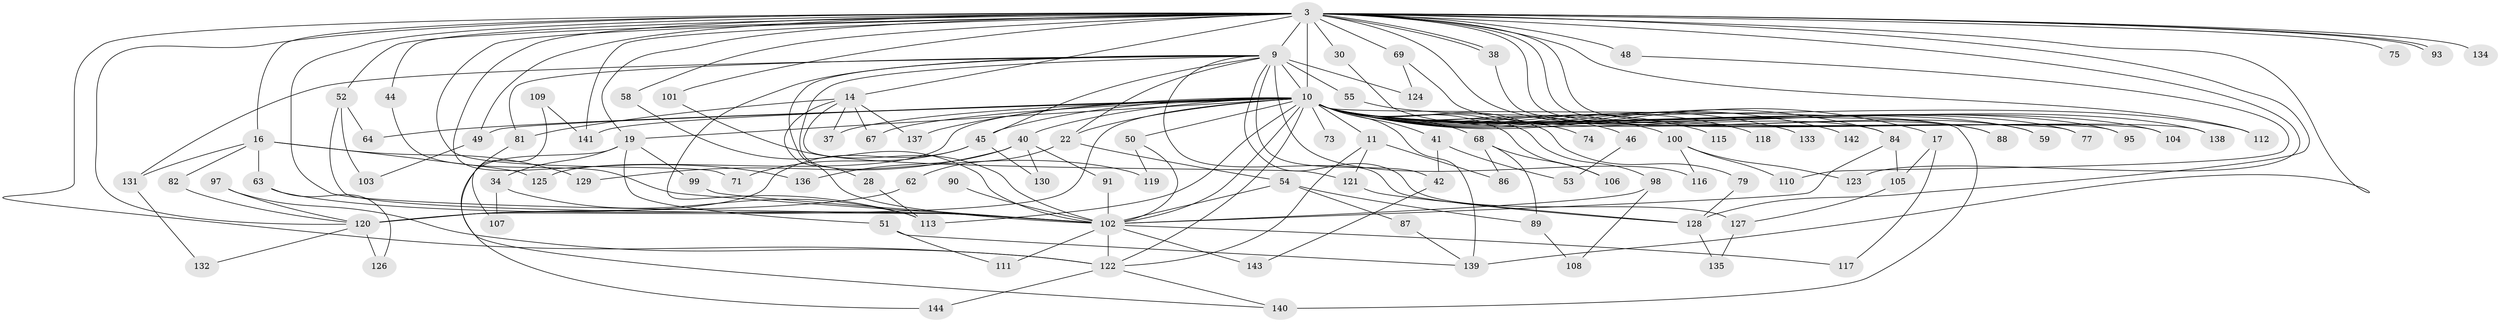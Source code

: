 // original degree distribution, {18: 0.013888888888888888, 27: 0.006944444444444444, 32: 0.006944444444444444, 20: 0.006944444444444444, 36: 0.006944444444444444, 23: 0.006944444444444444, 28: 0.006944444444444444, 14: 0.006944444444444444, 25: 0.006944444444444444, 5: 0.041666666666666664, 6: 0.020833333333333332, 4: 0.09027777777777778, 8: 0.013888888888888888, 7: 0.020833333333333332, 3: 0.2361111111111111, 2: 0.5069444444444444}
// Generated by graph-tools (version 1.1) at 2025/47/03/04/25 21:47:38]
// undirected, 100 vertices, 181 edges
graph export_dot {
graph [start="1"]
  node [color=gray90,style=filled];
  3 [super="+2"];
  9 [super="+1"];
  10 [super="+8+6"];
  11;
  14;
  16;
  17;
  19 [super="+12"];
  22;
  28;
  30;
  34;
  37;
  38;
  40 [super="+29"];
  41;
  42;
  44;
  45 [super="+36"];
  46;
  48 [super="+35"];
  49;
  50 [super="+23"];
  51;
  52;
  53;
  54;
  55;
  58;
  59;
  62;
  63;
  64;
  67;
  68 [super="+61"];
  69;
  71;
  73;
  74;
  75;
  77;
  79;
  81;
  82;
  84 [super="+56"];
  86;
  87;
  88;
  89;
  90;
  91;
  93;
  95;
  97;
  98;
  99;
  100 [super="+65+57"];
  101;
  102 [super="+7"];
  103;
  104;
  105;
  106;
  107;
  108;
  109;
  110;
  111;
  112;
  113 [super="+18+94"];
  115;
  116;
  117;
  118 [super="+72"];
  119;
  120 [super="+15+114+70"];
  121;
  122 [super="+27+96+76"];
  123;
  124;
  125;
  126;
  127;
  128 [super="+13"];
  129;
  130;
  131 [super="+78"];
  132;
  133;
  134;
  135;
  136;
  137;
  138;
  139 [super="+39"];
  140 [super="+92"];
  141 [super="+83"];
  142 [super="+66+21"];
  143;
  144;
  3 -- 9 [weight=4];
  3 -- 10 [weight=8];
  3 -- 14 [weight=2];
  3 -- 16 [weight=2];
  3 -- 30 [weight=2];
  3 -- 38;
  3 -- 38;
  3 -- 44;
  3 -- 58;
  3 -- 59;
  3 -- 69 [weight=2];
  3 -- 71;
  3 -- 75 [weight=2];
  3 -- 93;
  3 -- 93;
  3 -- 112;
  3 -- 123;
  3 -- 136;
  3 -- 138;
  3 -- 134;
  3 -- 141 [weight=3];
  3 -- 19 [weight=2];
  3 -- 95;
  3 -- 101;
  3 -- 104;
  3 -- 48 [weight=3];
  3 -- 49;
  3 -- 52;
  3 -- 120;
  3 -- 139;
  3 -- 102 [weight=4];
  3 -- 128;
  3 -- 122;
  9 -- 10 [weight=8];
  9 -- 22;
  9 -- 55 [weight=2];
  9 -- 81;
  9 -- 116;
  9 -- 127;
  9 -- 42;
  9 -- 119;
  9 -- 124;
  9 -- 131;
  9 -- 102 [weight=4];
  9 -- 128;
  9 -- 113 [weight=2];
  9 -- 45;
  10 -- 17 [weight=2];
  10 -- 41 [weight=2];
  10 -- 88;
  10 -- 98;
  10 -- 102 [weight=9];
  10 -- 125;
  10 -- 137;
  10 -- 133 [weight=2];
  10 -- 11 [weight=2];
  10 -- 73;
  10 -- 138;
  10 -- 79;
  10 -- 139 [weight=4];
  10 -- 22;
  10 -- 104;
  10 -- 115 [weight=2];
  10 -- 59;
  10 -- 118 [weight=3];
  10 -- 140 [weight=2];
  10 -- 141;
  10 -- 142 [weight=2];
  10 -- 19;
  10 -- 37;
  10 -- 40 [weight=2];
  10 -- 45;
  10 -- 46 [weight=2];
  10 -- 49;
  10 -- 50 [weight=2];
  10 -- 64;
  10 -- 67;
  10 -- 68 [weight=5];
  10 -- 74;
  10 -- 77;
  10 -- 95;
  10 -- 100 [weight=4];
  10 -- 106;
  10 -- 113 [weight=3];
  10 -- 120 [weight=6];
  10 -- 84;
  10 -- 122 [weight=2];
  11 -- 86;
  11 -- 121;
  11 -- 122;
  14 -- 28;
  14 -- 37;
  14 -- 67;
  14 -- 81;
  14 -- 121;
  14 -- 137;
  16 -- 63;
  16 -- 82;
  16 -- 125;
  16 -- 129;
  16 -- 131 [weight=2];
  17 -- 105;
  17 -- 117;
  19 -- 34;
  19 -- 144;
  19 -- 99;
  19 -- 51;
  22 -- 54;
  22 -- 62;
  28 -- 113;
  30 -- 84;
  34 -- 107;
  34 -- 113;
  38 -- 77;
  40 -- 136;
  40 -- 129;
  40 -- 130;
  40 -- 91;
  41 -- 42;
  41 -- 53;
  42 -- 143;
  44 -- 102;
  45 -- 130;
  45 -- 120;
  45 -- 71;
  46 -- 53;
  48 -- 110;
  49 -- 103;
  50 -- 119;
  50 -- 102;
  51 -- 111;
  51 -- 139;
  52 -- 64;
  52 -- 103;
  52 -- 102;
  54 -- 87;
  54 -- 89;
  54 -- 102;
  55 -- 112;
  58 -- 102;
  62 -- 120;
  63 -- 126;
  63 -- 102;
  68 -- 106;
  68 -- 86;
  68 -- 89;
  69 -- 88;
  69 -- 124;
  79 -- 128;
  81 -- 107;
  82 -- 120;
  84 -- 105;
  84 -- 102 [weight=2];
  87 -- 139;
  89 -- 108;
  90 -- 102 [weight=2];
  91 -- 102;
  97 -- 120;
  97 -- 122;
  98 -- 108;
  98 -- 102;
  99 -- 102;
  100 -- 116;
  100 -- 110;
  100 -- 123;
  101 -- 102;
  102 -- 143;
  102 -- 111;
  102 -- 117;
  102 -- 122 [weight=2];
  105 -- 127;
  109 -- 141;
  109 -- 140;
  120 -- 126;
  120 -- 132;
  121 -- 128;
  122 -- 144;
  122 -- 140;
  127 -- 135;
  128 -- 135;
  131 -- 132;
}
